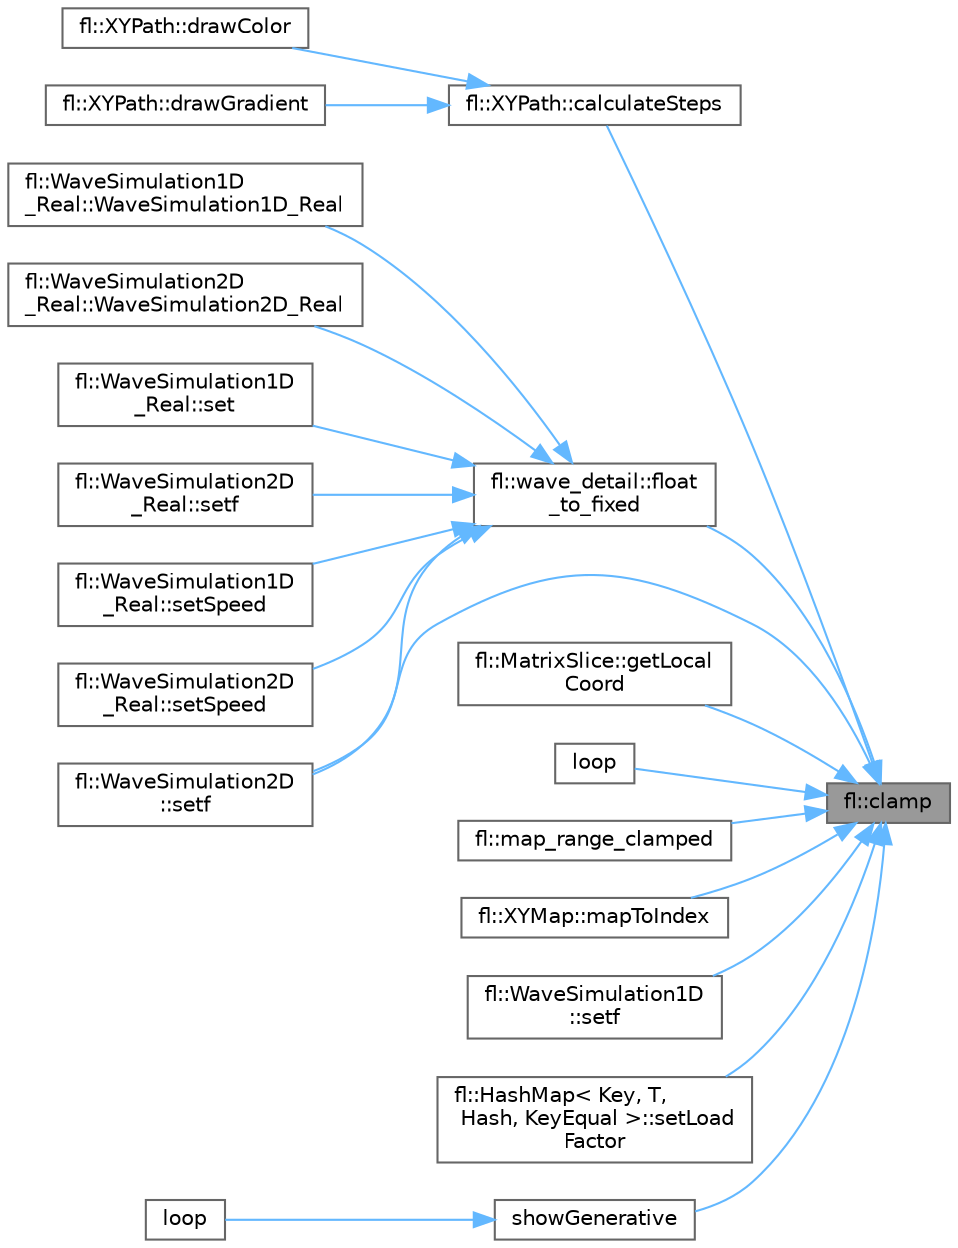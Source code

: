 digraph "fl::clamp"
{
 // INTERACTIVE_SVG=YES
 // LATEX_PDF_SIZE
  bgcolor="transparent";
  edge [fontname=Helvetica,fontsize=10,labelfontname=Helvetica,labelfontsize=10];
  node [fontname=Helvetica,fontsize=10,shape=box,height=0.2,width=0.4];
  rankdir="RL";
  Node1 [id="Node000001",label="fl::clamp",height=0.2,width=0.4,color="gray40", fillcolor="grey60", style="filled", fontcolor="black",tooltip=" "];
  Node1 -> Node2 [id="edge1_Node000001_Node000002",dir="back",color="steelblue1",style="solid",tooltip=" "];
  Node2 [id="Node000002",label="fl::XYPath::calculateSteps",height=0.2,width=0.4,color="grey40", fillcolor="white", style="filled",URL="$d9/df4/classfl_1_1_x_y_path_a165a207887957cdbab6f97715e90c46d.html#a165a207887957cdbab6f97715e90c46d",tooltip=" "];
  Node2 -> Node3 [id="edge2_Node000002_Node000003",dir="back",color="steelblue1",style="solid",tooltip=" "];
  Node3 [id="Node000003",label="fl::XYPath::drawColor",height=0.2,width=0.4,color="grey40", fillcolor="white", style="filled",URL="$d9/df4/classfl_1_1_x_y_path_a3b91d516f86c903e98af0c6478a1b877.html#a3b91d516f86c903e98af0c6478a1b877",tooltip=" "];
  Node2 -> Node4 [id="edge3_Node000002_Node000004",dir="back",color="steelblue1",style="solid",tooltip=" "];
  Node4 [id="Node000004",label="fl::XYPath::drawGradient",height=0.2,width=0.4,color="grey40", fillcolor="white", style="filled",URL="$d9/df4/classfl_1_1_x_y_path_ab6420f5f1c5186c30c2cb9d4e86219e5.html#ab6420f5f1c5186c30c2cb9d4e86219e5",tooltip=" "];
  Node1 -> Node5 [id="edge4_Node000001_Node000005",dir="back",color="steelblue1",style="solid",tooltip=" "];
  Node5 [id="Node000005",label="fl::wave_detail::float\l_to_fixed",height=0.2,width=0.4,color="grey40", fillcolor="white", style="filled",URL="$d9/d75/namespacefl_1_1wave__detail_a9ca9a055f84e9653e43a239c491d5108.html#a9ca9a055f84e9653e43a239c491d5108",tooltip=" "];
  Node5 -> Node6 [id="edge5_Node000005_Node000006",dir="back",color="steelblue1",style="solid",tooltip=" "];
  Node6 [id="Node000006",label="fl::WaveSimulation1D\l_Real::WaveSimulation1D_Real",height=0.2,width=0.4,color="grey40", fillcolor="white", style="filled",URL="$da/df9/classfl_1_1_wave_simulation1_d___real_af33bef5483123580476b1424fe7e94b9.html#af33bef5483123580476b1424fe7e94b9",tooltip=" "];
  Node5 -> Node7 [id="edge6_Node000005_Node000007",dir="back",color="steelblue1",style="solid",tooltip=" "];
  Node7 [id="Node000007",label="fl::WaveSimulation2D\l_Real::WaveSimulation2D_Real",height=0.2,width=0.4,color="grey40", fillcolor="white", style="filled",URL="$d5/d94/classfl_1_1_wave_simulation2_d___real_ad53823ce21d1814061c18fbd870d31fd.html#ad53823ce21d1814061c18fbd870d31fd",tooltip=" "];
  Node5 -> Node8 [id="edge7_Node000005_Node000008",dir="back",color="steelblue1",style="solid",tooltip=" "];
  Node8 [id="Node000008",label="fl::WaveSimulation1D\l_Real::set",height=0.2,width=0.4,color="grey40", fillcolor="white", style="filled",URL="$da/df9/classfl_1_1_wave_simulation1_d___real_a2ea548c454db08b0626a3bcae1757840.html#a2ea548c454db08b0626a3bcae1757840",tooltip=" "];
  Node5 -> Node9 [id="edge8_Node000005_Node000009",dir="back",color="steelblue1",style="solid",tooltip=" "];
  Node9 [id="Node000009",label="fl::WaveSimulation2D\l::setf",height=0.2,width=0.4,color="grey40", fillcolor="white", style="filled",URL="$da/d47/classfl_1_1_wave_simulation2_d_aac60339be394cd6651d0021ab11f3931.html#aac60339be394cd6651d0021ab11f3931",tooltip=" "];
  Node5 -> Node10 [id="edge9_Node000005_Node000010",dir="back",color="steelblue1",style="solid",tooltip=" "];
  Node10 [id="Node000010",label="fl::WaveSimulation2D\l_Real::setf",height=0.2,width=0.4,color="grey40", fillcolor="white", style="filled",URL="$d5/d94/classfl_1_1_wave_simulation2_d___real_a7b31d94c80990cdeb4135791a7fdf0ea.html#a7b31d94c80990cdeb4135791a7fdf0ea",tooltip=" "];
  Node5 -> Node11 [id="edge10_Node000005_Node000011",dir="back",color="steelblue1",style="solid",tooltip=" "];
  Node11 [id="Node000011",label="fl::WaveSimulation1D\l_Real::setSpeed",height=0.2,width=0.4,color="grey40", fillcolor="white", style="filled",URL="$da/df9/classfl_1_1_wave_simulation1_d___real_abb0ca604e383627374d21dd6e4e992df.html#abb0ca604e383627374d21dd6e4e992df",tooltip=" "];
  Node5 -> Node12 [id="edge11_Node000005_Node000012",dir="back",color="steelblue1",style="solid",tooltip=" "];
  Node12 [id="Node000012",label="fl::WaveSimulation2D\l_Real::setSpeed",height=0.2,width=0.4,color="grey40", fillcolor="white", style="filled",URL="$d5/d94/classfl_1_1_wave_simulation2_d___real_aa592c26e7f8d502ebf5626c3a7d38162.html#aa592c26e7f8d502ebf5626c3a7d38162",tooltip=" "];
  Node1 -> Node13 [id="edge12_Node000001_Node000013",dir="back",color="steelblue1",style="solid",tooltip=" "];
  Node13 [id="Node000013",label="fl::MatrixSlice::getLocal\lCoord",height=0.2,width=0.4,color="grey40", fillcolor="white", style="filled",URL="$d6/da3/classfl_1_1_matrix_slice_a1a8954a65aac62c5240e1eb8626ab1fb.html#a1a8954a65aac62c5240e1eb8626ab1fb",tooltip=" "];
  Node1 -> Node14 [id="edge13_Node000001_Node000014",dir="back",color="steelblue1",style="solid",tooltip=" "];
  Node14 [id="Node000014",label="loop",height=0.2,width=0.4,color="grey40", fillcolor="white", style="filled",URL="$dc/d5d/_audio_8ino_afe461d27b9c48d5921c00d521181f12f.html#afe461d27b9c48d5921c00d521181f12f",tooltip=" "];
  Node1 -> Node15 [id="edge14_Node000001_Node000015",dir="back",color="steelblue1",style="solid",tooltip=" "];
  Node15 [id="Node000015",label="fl::map_range_clamped",height=0.2,width=0.4,color="grey40", fillcolor="white", style="filled",URL="$d4/d36/namespacefl_a3eb6f28d2d60577432796ce822c4856d.html#a3eb6f28d2d60577432796ce822c4856d",tooltip=" "];
  Node1 -> Node16 [id="edge15_Node000001_Node000016",dir="back",color="steelblue1",style="solid",tooltip=" "];
  Node16 [id="Node000016",label="fl::XYMap::mapToIndex",height=0.2,width=0.4,color="grey40", fillcolor="white", style="filled",URL="$d0/dce/classfl_1_1_x_y_map_a18915a026e1aa3ac4f66bd618c7f1640.html#a18915a026e1aa3ac4f66bd618c7f1640",tooltip=" "];
  Node1 -> Node17 [id="edge16_Node000001_Node000017",dir="back",color="steelblue1",style="solid",tooltip=" "];
  Node17 [id="Node000017",label="fl::WaveSimulation1D\l::setf",height=0.2,width=0.4,color="grey40", fillcolor="white", style="filled",URL="$d8/dc1/classfl_1_1_wave_simulation1_d_a039c87ba851e4dd14be2c642595c2d27.html#a039c87ba851e4dd14be2c642595c2d27",tooltip=" "];
  Node1 -> Node9 [id="edge17_Node000001_Node000009",dir="back",color="steelblue1",style="solid",tooltip=" "];
  Node1 -> Node18 [id="edge18_Node000001_Node000018",dir="back",color="steelblue1",style="solid",tooltip=" "];
  Node18 [id="Node000018",label="fl::HashMap\< Key, T,\l Hash, KeyEqual \>::setLoad\lFactor",height=0.2,width=0.4,color="grey40", fillcolor="white", style="filled",URL="$dc/de6/classfl_1_1_hash_map_ac84155b2b0dbce28892d31c1cb4ff078.html#ac84155b2b0dbce28892d31c1cb4ff078",tooltip=" "];
  Node1 -> Node19 [id="edge19_Node000001_Node000019",dir="back",color="steelblue1",style="solid",tooltip=" "];
  Node19 [id="Node000019",label="showGenerative",height=0.2,width=0.4,color="grey40", fillcolor="white", style="filled",URL="$d7/da1/old_8h_a594263e8f2bd59f5de78b81eedf64471.html#a594263e8f2bd59f5de78b81eedf64471",tooltip=" "];
  Node19 -> Node20 [id="edge20_Node000019_Node000020",dir="back",color="steelblue1",style="solid",tooltip=" "];
  Node20 [id="Node000020",label="loop",height=0.2,width=0.4,color="grey40", fillcolor="white", style="filled",URL="$d7/da1/old_8h_afe461d27b9c48d5921c00d521181f12f.html#afe461d27b9c48d5921c00d521181f12f",tooltip=" "];
}

